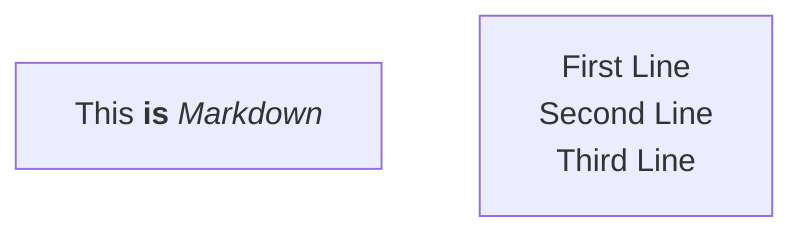 %%{
  init: {
    "flowchart": {
      "htmlLabels": false
    }
  }
}%%
flowchart
    markdown_text["`This **is** _Markdown_`"]
    lines["`First Line
    Second Line
    Third Line`"]